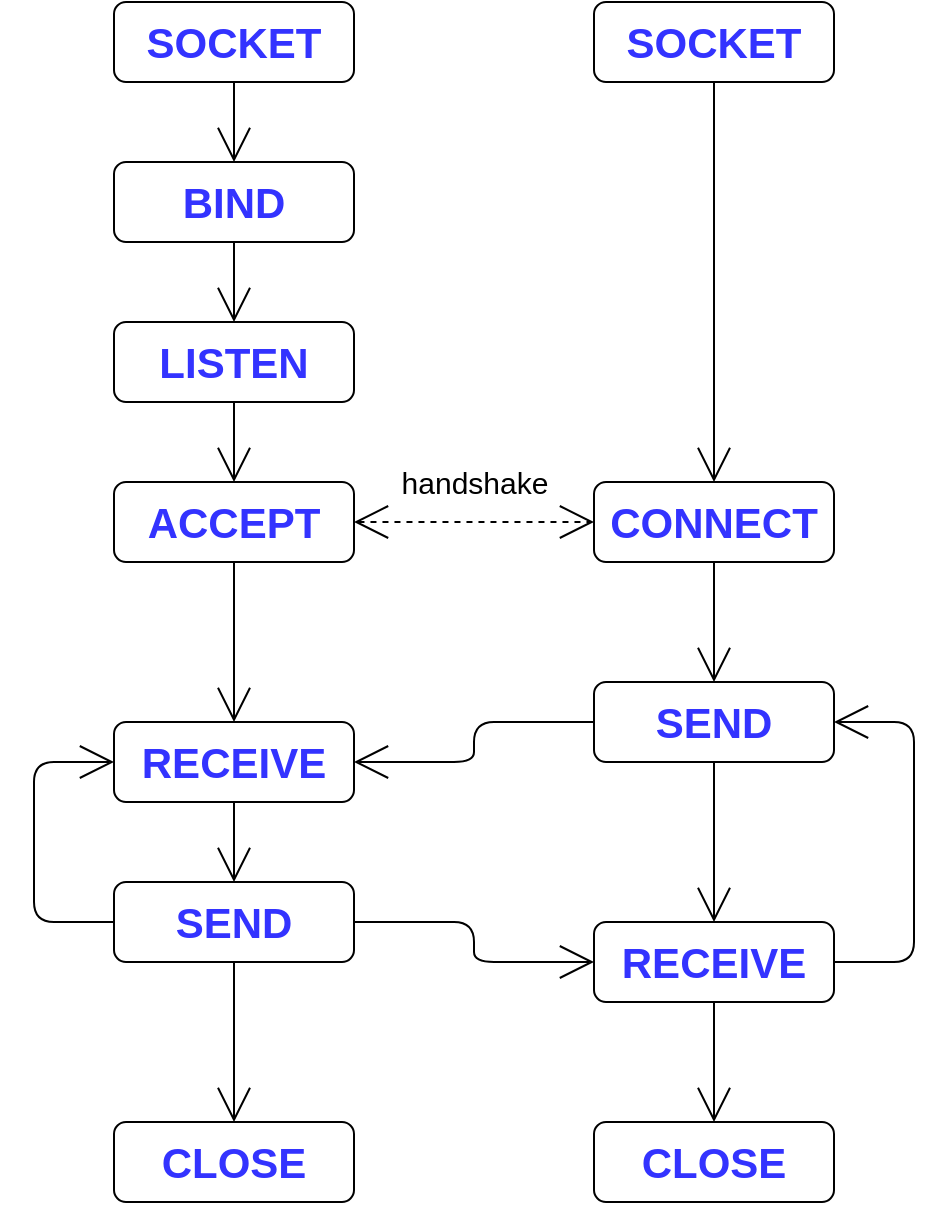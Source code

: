 <mxfile>
    <diagram id="8RIVexM_ap9aTGtdpRZ7" name="Page-1">
        <mxGraphModel dx="1058" dy="1092" grid="1" gridSize="10" guides="1" tooltips="1" connect="1" arrows="1" fold="1" page="1" pageScale="1" pageWidth="850" pageHeight="1100" math="0" shadow="0">
            <root>
                <mxCell id="0"/>
                <mxCell id="1" parent="0"/>
                <mxCell id="16" style="edgeStyle=none;html=1;exitX=0.5;exitY=1;exitDx=0;exitDy=0;entryX=0.5;entryY=0;entryDx=0;entryDy=0;fontSize=21;fontColor=#3333FF;endArrow=open;endFill=0;endSize=15;" edge="1" parent="1" source="2" target="6">
                    <mxGeometry relative="1" as="geometry"/>
                </mxCell>
                <mxCell id="2" value="SOCKET" style="rounded=1;whiteSpace=wrap;html=1;fontSize=21;fontStyle=1;fontColor=#3333FF;strokeColor=#000000;" vertex="1" parent="1">
                    <mxGeometry x="60" y="20" width="120" height="40" as="geometry"/>
                </mxCell>
                <mxCell id="31" style="edgeStyle=orthogonalEdgeStyle;html=1;exitX=0.5;exitY=1;exitDx=0;exitDy=0;entryX=0.5;entryY=0;entryDx=0;entryDy=0;fontSize=21;fontColor=#3333FF;endArrow=open;endFill=0;endSize=15;" edge="1" parent="1" source="5" target="12">
                    <mxGeometry relative="1" as="geometry"/>
                </mxCell>
                <mxCell id="5" value="SOCKET" style="rounded=1;whiteSpace=wrap;html=1;fontSize=21;fontStyle=1;fontColor=#3333FF;strokeColor=#000000;" vertex="1" parent="1">
                    <mxGeometry x="300" y="20" width="120" height="40" as="geometry"/>
                </mxCell>
                <mxCell id="17" style="edgeStyle=none;html=1;exitX=0.5;exitY=1;exitDx=0;exitDy=0;entryX=0.5;entryY=0;entryDx=0;entryDy=0;fontSize=21;fontColor=#3333FF;endArrow=open;endFill=0;endSize=15;" edge="1" parent="1" source="6" target="7">
                    <mxGeometry relative="1" as="geometry"/>
                </mxCell>
                <mxCell id="6" value="BIND" style="rounded=1;whiteSpace=wrap;html=1;fontSize=21;fontStyle=1;fontColor=#3333FF;strokeColor=#000000;" vertex="1" parent="1">
                    <mxGeometry x="60" y="100" width="120" height="40" as="geometry"/>
                </mxCell>
                <mxCell id="18" style="edgeStyle=none;html=1;exitX=0.5;exitY=1;exitDx=0;exitDy=0;entryX=0.5;entryY=0;entryDx=0;entryDy=0;fontSize=21;fontColor=#3333FF;endArrow=open;endFill=0;endSize=15;" edge="1" parent="1" source="7" target="8">
                    <mxGeometry relative="1" as="geometry"/>
                </mxCell>
                <mxCell id="7" value="LISTEN" style="rounded=1;whiteSpace=wrap;html=1;fontSize=21;fontStyle=1;fontColor=#3333FF;strokeColor=#000000;" vertex="1" parent="1">
                    <mxGeometry x="60" y="180" width="120" height="40" as="geometry"/>
                </mxCell>
                <mxCell id="19" style="edgeStyle=none;html=1;exitX=0.5;exitY=1;exitDx=0;exitDy=0;entryX=0.5;entryY=0;entryDx=0;entryDy=0;fontSize=21;fontColor=#3333FF;endArrow=open;endFill=0;endSize=15;" edge="1" parent="1" source="8" target="9">
                    <mxGeometry relative="1" as="geometry"/>
                </mxCell>
                <mxCell id="32" value="handshake" style="edgeStyle=orthogonalEdgeStyle;html=1;exitX=1;exitY=0.5;exitDx=0;exitDy=0;entryX=0;entryY=0.5;entryDx=0;entryDy=0;fontSize=15;fontColor=#000000;endArrow=open;endFill=0;endSize=15;startArrow=open;startFill=0;startSize=15;dashed=1;labelBackgroundColor=none;" edge="1" parent="1" source="8" target="12">
                    <mxGeometry y="20" relative="1" as="geometry">
                        <mxPoint as="offset"/>
                    </mxGeometry>
                </mxCell>
                <mxCell id="8" value="ACCEPT" style="rounded=1;whiteSpace=wrap;html=1;fontSize=21;fontStyle=1;fontColor=#3333FF;strokeColor=#000000;" vertex="1" parent="1">
                    <mxGeometry x="60" y="260" width="120" height="40" as="geometry"/>
                </mxCell>
                <mxCell id="20" style="edgeStyle=none;html=1;exitX=0.5;exitY=1;exitDx=0;exitDy=0;entryX=0.5;entryY=0;entryDx=0;entryDy=0;fontSize=21;fontColor=#3333FF;endArrow=open;endFill=0;endSize=15;" edge="1" parent="1" source="9" target="10">
                    <mxGeometry relative="1" as="geometry"/>
                </mxCell>
                <mxCell id="9" value="RECEIVE" style="rounded=1;whiteSpace=wrap;html=1;fontSize=21;fontStyle=1;fontColor=#3333FF;strokeColor=#000000;" vertex="1" parent="1">
                    <mxGeometry x="60" y="380" width="120" height="40" as="geometry"/>
                </mxCell>
                <mxCell id="23" style="edgeStyle=orthogonalEdgeStyle;html=1;exitX=1;exitY=0.5;exitDx=0;exitDy=0;entryX=0;entryY=0.5;entryDx=0;entryDy=0;fontSize=21;fontColor=#3333FF;endArrow=open;endFill=0;endSize=15;" edge="1" parent="1" source="10" target="14">
                    <mxGeometry relative="1" as="geometry"/>
                </mxCell>
                <mxCell id="24" style="edgeStyle=none;html=1;exitX=0.5;exitY=1;exitDx=0;exitDy=0;entryX=0.5;entryY=0;entryDx=0;entryDy=0;fontSize=21;fontColor=#3333FF;endArrow=open;endFill=0;endSize=15;" edge="1" parent="1" source="10" target="11">
                    <mxGeometry relative="1" as="geometry"/>
                </mxCell>
                <mxCell id="25" style="edgeStyle=orthogonalEdgeStyle;html=1;exitX=0;exitY=0.5;exitDx=0;exitDy=0;entryX=0;entryY=0.5;entryDx=0;entryDy=0;fontSize=21;fontColor=#3333FF;endArrow=open;endFill=0;endSize=15;" edge="1" parent="1" source="10" target="9">
                    <mxGeometry relative="1" as="geometry">
                        <Array as="points">
                            <mxPoint x="20" y="480"/>
                            <mxPoint x="20" y="400"/>
                        </Array>
                    </mxGeometry>
                </mxCell>
                <mxCell id="10" value="SEND" style="rounded=1;whiteSpace=wrap;html=1;fontSize=21;fontStyle=1;fontColor=#3333FF;strokeColor=#000000;" vertex="1" parent="1">
                    <mxGeometry x="60" y="460" width="120" height="40" as="geometry"/>
                </mxCell>
                <mxCell id="11" value="CLOSE" style="rounded=1;whiteSpace=wrap;html=1;fontSize=21;fontStyle=1;fontColor=#3333FF;strokeColor=#000000;" vertex="1" parent="1">
                    <mxGeometry x="60" y="580" width="120" height="40" as="geometry"/>
                </mxCell>
                <mxCell id="29" style="edgeStyle=orthogonalEdgeStyle;html=1;exitX=0.5;exitY=1;exitDx=0;exitDy=0;entryX=0.5;entryY=0;entryDx=0;entryDy=0;fontSize=21;fontColor=#3333FF;endArrow=open;endFill=0;endSize=15;" edge="1" parent="1" source="12" target="13">
                    <mxGeometry relative="1" as="geometry"/>
                </mxCell>
                <mxCell id="12" value="CONNECT" style="rounded=1;whiteSpace=wrap;html=1;fontSize=21;fontStyle=1;fontColor=#3333FF;strokeColor=#000000;" vertex="1" parent="1">
                    <mxGeometry x="300" y="260" width="120" height="40" as="geometry"/>
                </mxCell>
                <mxCell id="22" style="edgeStyle=orthogonalEdgeStyle;html=1;exitX=0;exitY=0.5;exitDx=0;exitDy=0;entryX=1;entryY=0.5;entryDx=0;entryDy=0;fontSize=21;fontColor=#3333FF;endArrow=open;endFill=0;endSize=15;" edge="1" parent="1" source="13" target="9">
                    <mxGeometry relative="1" as="geometry"/>
                </mxCell>
                <mxCell id="28" style="edgeStyle=orthogonalEdgeStyle;html=1;exitX=0.5;exitY=1;exitDx=0;exitDy=0;entryX=0.5;entryY=0;entryDx=0;entryDy=0;fontSize=21;fontColor=#3333FF;endArrow=open;endFill=0;endSize=15;" edge="1" parent="1" source="13" target="14">
                    <mxGeometry relative="1" as="geometry"/>
                </mxCell>
                <mxCell id="13" value="SEND" style="rounded=1;whiteSpace=wrap;html=1;fontSize=21;fontStyle=1;fontColor=#3333FF;strokeColor=#000000;" vertex="1" parent="1">
                    <mxGeometry x="300" y="360" width="120" height="40" as="geometry"/>
                </mxCell>
                <mxCell id="26" style="edgeStyle=orthogonalEdgeStyle;html=1;exitX=1;exitY=0.5;exitDx=0;exitDy=0;entryX=1;entryY=0.5;entryDx=0;entryDy=0;fontSize=21;fontColor=#3333FF;endArrow=open;endFill=0;endSize=15;" edge="1" parent="1" source="14" target="13">
                    <mxGeometry relative="1" as="geometry">
                        <Array as="points">
                            <mxPoint x="460" y="500"/>
                            <mxPoint x="460" y="380"/>
                        </Array>
                    </mxGeometry>
                </mxCell>
                <mxCell id="30" style="edgeStyle=orthogonalEdgeStyle;html=1;exitX=0.5;exitY=1;exitDx=0;exitDy=0;entryX=0.5;entryY=0;entryDx=0;entryDy=0;fontSize=21;fontColor=#3333FF;endArrow=open;endFill=0;endSize=15;" edge="1" parent="1" source="14" target="15">
                    <mxGeometry relative="1" as="geometry"/>
                </mxCell>
                <mxCell id="14" value="&#10;&#10;&lt;span style=&quot;color: rgb(51, 51, 255); font-family: helvetica; font-size: 21px; font-style: normal; font-weight: 700; letter-spacing: normal; text-align: center; text-indent: 0px; text-transform: none; word-spacing: 0px; display: inline; float: none;&quot;&gt;RECEIVE&lt;/span&gt;&#10;&#10;" style="rounded=1;whiteSpace=wrap;html=1;fontSize=21;fontStyle=1;fontColor=#3333FF;strokeColor=#000000;labelBackgroundColor=none;" vertex="1" parent="1">
                    <mxGeometry x="300" y="480" width="120" height="40" as="geometry"/>
                </mxCell>
                <mxCell id="15" value="CLOSE" style="rounded=1;whiteSpace=wrap;html=1;fontSize=21;fontStyle=1;fontColor=#3333FF;strokeColor=#000000;" vertex="1" parent="1">
                    <mxGeometry x="300" y="580" width="120" height="40" as="geometry"/>
                </mxCell>
            </root>
        </mxGraphModel>
    </diagram>
</mxfile>